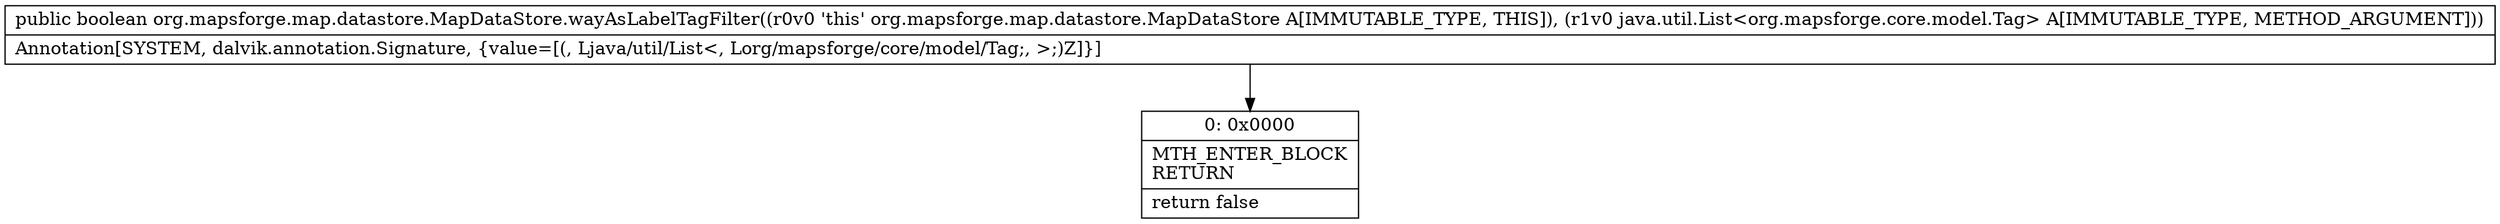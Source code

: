 digraph "CFG fororg.mapsforge.map.datastore.MapDataStore.wayAsLabelTagFilter(Ljava\/util\/List;)Z" {
Node_0 [shape=record,label="{0\:\ 0x0000|MTH_ENTER_BLOCK\lRETURN\l|return false\l}"];
MethodNode[shape=record,label="{public boolean org.mapsforge.map.datastore.MapDataStore.wayAsLabelTagFilter((r0v0 'this' org.mapsforge.map.datastore.MapDataStore A[IMMUTABLE_TYPE, THIS]), (r1v0 java.util.List\<org.mapsforge.core.model.Tag\> A[IMMUTABLE_TYPE, METHOD_ARGUMENT]))  | Annotation[SYSTEM, dalvik.annotation.Signature, \{value=[(, Ljava\/util\/List\<, Lorg\/mapsforge\/core\/model\/Tag;, \>;)Z]\}]\l}"];
MethodNode -> Node_0;
}


